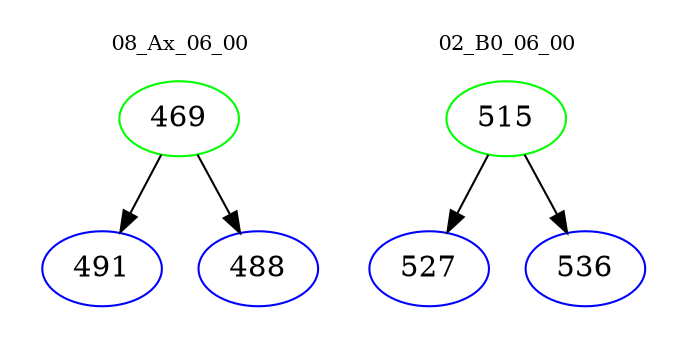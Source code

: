 digraph{
subgraph cluster_0 {
color = white
label = "08_Ax_06_00";
fontsize=10;
T0_469 [label="469", color="green"]
T0_469 -> T0_491 [color="black"]
T0_491 [label="491", color="blue"]
T0_469 -> T0_488 [color="black"]
T0_488 [label="488", color="blue"]
}
subgraph cluster_1 {
color = white
label = "02_B0_06_00";
fontsize=10;
T1_515 [label="515", color="green"]
T1_515 -> T1_527 [color="black"]
T1_527 [label="527", color="blue"]
T1_515 -> T1_536 [color="black"]
T1_536 [label="536", color="blue"]
}
}

